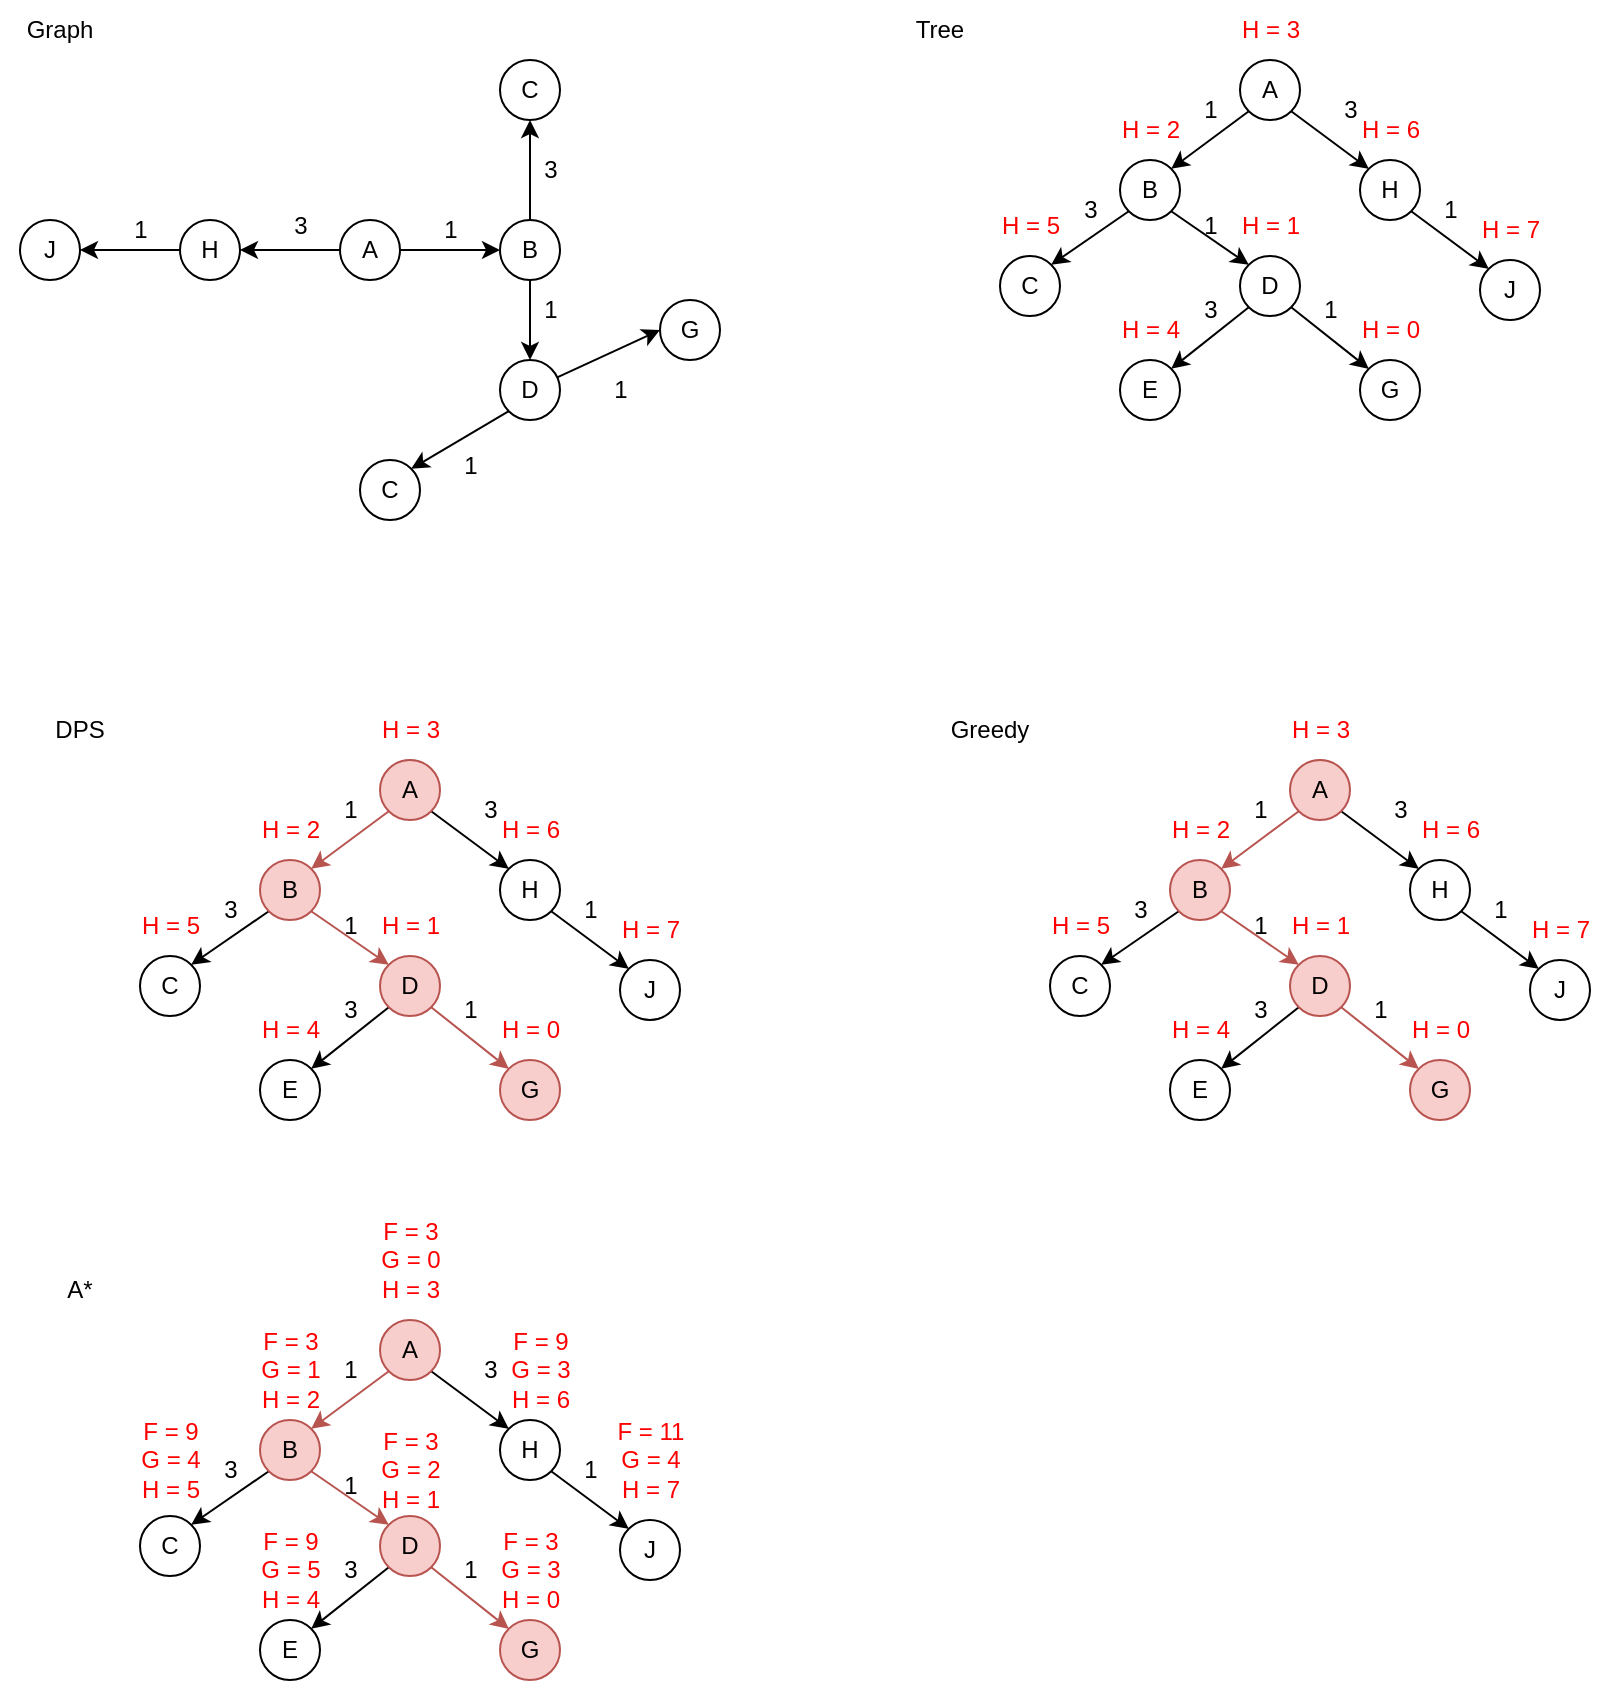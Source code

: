 <mxfile version="26.0.6">
  <diagram name="Page-1" id="KRbAP2723ucaYB7gKWgb">
    <mxGraphModel dx="1912" dy="1037" grid="1" gridSize="10" guides="1" tooltips="1" connect="1" arrows="1" fold="1" page="1" pageScale="1" pageWidth="850" pageHeight="1100" math="0" shadow="0">
      <root>
        <mxCell id="0" />
        <mxCell id="1" parent="0" />
        <mxCell id="vm8o_c6Ydsdm37d8BDoq-9" style="edgeStyle=orthogonalEdgeStyle;rounded=0;orthogonalLoop=1;jettySize=auto;html=1;entryX=0;entryY=0.5;entryDx=0;entryDy=0;" edge="1" parent="1" source="vm8o_c6Ydsdm37d8BDoq-2" target="vm8o_c6Ydsdm37d8BDoq-3">
          <mxGeometry relative="1" as="geometry" />
        </mxCell>
        <mxCell id="vm8o_c6Ydsdm37d8BDoq-16" style="edgeStyle=orthogonalEdgeStyle;rounded=0;orthogonalLoop=1;jettySize=auto;html=1;entryX=1;entryY=0.5;entryDx=0;entryDy=0;" edge="1" parent="1" source="vm8o_c6Ydsdm37d8BDoq-2" target="vm8o_c6Ydsdm37d8BDoq-7">
          <mxGeometry relative="1" as="geometry" />
        </mxCell>
        <mxCell id="vm8o_c6Ydsdm37d8BDoq-2" value="A" style="ellipse;whiteSpace=wrap;html=1;aspect=fixed;" vertex="1" parent="1">
          <mxGeometry x="170" y="160" width="30" height="30" as="geometry" />
        </mxCell>
        <mxCell id="vm8o_c6Ydsdm37d8BDoq-10" style="edgeStyle=orthogonalEdgeStyle;rounded=0;orthogonalLoop=1;jettySize=auto;html=1;entryX=0.5;entryY=1;entryDx=0;entryDy=0;" edge="1" parent="1" source="vm8o_c6Ydsdm37d8BDoq-3" target="vm8o_c6Ydsdm37d8BDoq-4">
          <mxGeometry relative="1" as="geometry" />
        </mxCell>
        <mxCell id="vm8o_c6Ydsdm37d8BDoq-11" style="edgeStyle=orthogonalEdgeStyle;rounded=0;orthogonalLoop=1;jettySize=auto;html=1;entryX=0.5;entryY=0;entryDx=0;entryDy=0;" edge="1" parent="1" source="vm8o_c6Ydsdm37d8BDoq-3" target="vm8o_c6Ydsdm37d8BDoq-5">
          <mxGeometry relative="1" as="geometry" />
        </mxCell>
        <mxCell id="vm8o_c6Ydsdm37d8BDoq-3" value="B" style="ellipse;whiteSpace=wrap;html=1;aspect=fixed;" vertex="1" parent="1">
          <mxGeometry x="250" y="160" width="30" height="30" as="geometry" />
        </mxCell>
        <mxCell id="vm8o_c6Ydsdm37d8BDoq-4" value="C" style="ellipse;whiteSpace=wrap;html=1;aspect=fixed;" vertex="1" parent="1">
          <mxGeometry x="250" y="80" width="30" height="30" as="geometry" />
        </mxCell>
        <mxCell id="vm8o_c6Ydsdm37d8BDoq-12" style="rounded=0;orthogonalLoop=1;jettySize=auto;html=1;entryX=0;entryY=0.5;entryDx=0;entryDy=0;" edge="1" parent="1" source="vm8o_c6Ydsdm37d8BDoq-5" target="vm8o_c6Ydsdm37d8BDoq-6">
          <mxGeometry relative="1" as="geometry" />
        </mxCell>
        <mxCell id="vm8o_c6Ydsdm37d8BDoq-14" style="rounded=0;orthogonalLoop=1;jettySize=auto;html=1;exitX=0;exitY=1;exitDx=0;exitDy=0;entryX=1;entryY=0;entryDx=0;entryDy=0;" edge="1" parent="1" source="vm8o_c6Ydsdm37d8BDoq-5" target="vm8o_c6Ydsdm37d8BDoq-13">
          <mxGeometry relative="1" as="geometry" />
        </mxCell>
        <mxCell id="vm8o_c6Ydsdm37d8BDoq-5" value="D" style="ellipse;whiteSpace=wrap;html=1;aspect=fixed;" vertex="1" parent="1">
          <mxGeometry x="250" y="230" width="30" height="30" as="geometry" />
        </mxCell>
        <mxCell id="vm8o_c6Ydsdm37d8BDoq-6" value="G" style="ellipse;whiteSpace=wrap;html=1;aspect=fixed;" vertex="1" parent="1">
          <mxGeometry x="330" y="200" width="30" height="30" as="geometry" />
        </mxCell>
        <mxCell id="vm8o_c6Ydsdm37d8BDoq-17" style="edgeStyle=orthogonalEdgeStyle;rounded=0;orthogonalLoop=1;jettySize=auto;html=1;entryX=1;entryY=0.5;entryDx=0;entryDy=0;" edge="1" parent="1" source="vm8o_c6Ydsdm37d8BDoq-7" target="vm8o_c6Ydsdm37d8BDoq-8">
          <mxGeometry relative="1" as="geometry" />
        </mxCell>
        <mxCell id="vm8o_c6Ydsdm37d8BDoq-7" value="H" style="ellipse;whiteSpace=wrap;html=1;aspect=fixed;" vertex="1" parent="1">
          <mxGeometry x="90" y="160" width="30" height="30" as="geometry" />
        </mxCell>
        <mxCell id="vm8o_c6Ydsdm37d8BDoq-8" value="J" style="ellipse;whiteSpace=wrap;html=1;aspect=fixed;" vertex="1" parent="1">
          <mxGeometry x="10" y="160" width="30" height="30" as="geometry" />
        </mxCell>
        <mxCell id="vm8o_c6Ydsdm37d8BDoq-13" value="C" style="ellipse;whiteSpace=wrap;html=1;aspect=fixed;" vertex="1" parent="1">
          <mxGeometry x="180" y="280" width="30" height="30" as="geometry" />
        </mxCell>
        <mxCell id="vm8o_c6Ydsdm37d8BDoq-18" value="1" style="text;html=1;align=center;verticalAlign=middle;resizable=0;points=[];autosize=1;strokeColor=none;fillColor=none;" vertex="1" parent="1">
          <mxGeometry x="295" y="230" width="30" height="30" as="geometry" />
        </mxCell>
        <mxCell id="vm8o_c6Ydsdm37d8BDoq-19" value="1" style="text;html=1;align=center;verticalAlign=middle;resizable=0;points=[];autosize=1;strokeColor=none;fillColor=none;" vertex="1" parent="1">
          <mxGeometry x="220" y="268" width="30" height="30" as="geometry" />
        </mxCell>
        <mxCell id="vm8o_c6Ydsdm37d8BDoq-20" value="1" style="text;html=1;align=center;verticalAlign=middle;resizable=0;points=[];autosize=1;strokeColor=none;fillColor=none;" vertex="1" parent="1">
          <mxGeometry x="260" y="190" width="30" height="30" as="geometry" />
        </mxCell>
        <mxCell id="vm8o_c6Ydsdm37d8BDoq-21" value="3" style="text;html=1;align=center;verticalAlign=middle;resizable=0;points=[];autosize=1;strokeColor=none;fillColor=none;" vertex="1" parent="1">
          <mxGeometry x="260" y="120" width="30" height="30" as="geometry" />
        </mxCell>
        <mxCell id="vm8o_c6Ydsdm37d8BDoq-22" value="1" style="text;html=1;align=center;verticalAlign=middle;resizable=0;points=[];autosize=1;strokeColor=none;fillColor=none;" vertex="1" parent="1">
          <mxGeometry x="210" y="150" width="30" height="30" as="geometry" />
        </mxCell>
        <mxCell id="vm8o_c6Ydsdm37d8BDoq-23" value="3" style="text;html=1;align=center;verticalAlign=middle;resizable=0;points=[];autosize=1;strokeColor=none;fillColor=none;" vertex="1" parent="1">
          <mxGeometry x="135" y="148" width="30" height="30" as="geometry" />
        </mxCell>
        <mxCell id="vm8o_c6Ydsdm37d8BDoq-24" value="1" style="text;html=1;align=center;verticalAlign=middle;resizable=0;points=[];autosize=1;strokeColor=none;fillColor=none;" vertex="1" parent="1">
          <mxGeometry x="55" y="150" width="30" height="30" as="geometry" />
        </mxCell>
        <mxCell id="vm8o_c6Ydsdm37d8BDoq-25" value="Graph" style="text;html=1;align=center;verticalAlign=middle;whiteSpace=wrap;rounded=0;" vertex="1" parent="1">
          <mxGeometry y="50" width="60" height="30" as="geometry" />
        </mxCell>
        <mxCell id="vm8o_c6Ydsdm37d8BDoq-26" value="Tree" style="text;html=1;align=center;verticalAlign=middle;whiteSpace=wrap;rounded=0;" vertex="1" parent="1">
          <mxGeometry x="440" y="50" width="60" height="30" as="geometry" />
        </mxCell>
        <mxCell id="vm8o_c6Ydsdm37d8BDoq-35" style="rounded=0;orthogonalLoop=1;jettySize=auto;html=1;exitX=0;exitY=1;exitDx=0;exitDy=0;entryX=1;entryY=0;entryDx=0;entryDy=0;" edge="1" parent="1" source="vm8o_c6Ydsdm37d8BDoq-27" target="vm8o_c6Ydsdm37d8BDoq-28">
          <mxGeometry relative="1" as="geometry" />
        </mxCell>
        <mxCell id="vm8o_c6Ydsdm37d8BDoq-40" style="rounded=0;orthogonalLoop=1;jettySize=auto;html=1;exitX=1;exitY=1;exitDx=0;exitDy=0;entryX=0;entryY=0;entryDx=0;entryDy=0;" edge="1" parent="1" source="vm8o_c6Ydsdm37d8BDoq-27" target="vm8o_c6Ydsdm37d8BDoq-33">
          <mxGeometry relative="1" as="geometry" />
        </mxCell>
        <mxCell id="vm8o_c6Ydsdm37d8BDoq-27" value="A" style="ellipse;whiteSpace=wrap;html=1;aspect=fixed;" vertex="1" parent="1">
          <mxGeometry x="620" y="80" width="30" height="30" as="geometry" />
        </mxCell>
        <mxCell id="vm8o_c6Ydsdm37d8BDoq-36" style="rounded=0;orthogonalLoop=1;jettySize=auto;html=1;exitX=0;exitY=1;exitDx=0;exitDy=0;entryX=1;entryY=0;entryDx=0;entryDy=0;" edge="1" parent="1" source="vm8o_c6Ydsdm37d8BDoq-28" target="vm8o_c6Ydsdm37d8BDoq-29">
          <mxGeometry relative="1" as="geometry" />
        </mxCell>
        <mxCell id="vm8o_c6Ydsdm37d8BDoq-37" style="rounded=0;orthogonalLoop=1;jettySize=auto;html=1;exitX=1;exitY=1;exitDx=0;exitDy=0;entryX=0;entryY=0;entryDx=0;entryDy=0;" edge="1" parent="1" source="vm8o_c6Ydsdm37d8BDoq-28" target="vm8o_c6Ydsdm37d8BDoq-30">
          <mxGeometry relative="1" as="geometry" />
        </mxCell>
        <mxCell id="vm8o_c6Ydsdm37d8BDoq-28" value="B" style="ellipse;whiteSpace=wrap;html=1;aspect=fixed;" vertex="1" parent="1">
          <mxGeometry x="560" y="130" width="30" height="30" as="geometry" />
        </mxCell>
        <mxCell id="vm8o_c6Ydsdm37d8BDoq-29" value="C" style="ellipse;whiteSpace=wrap;html=1;aspect=fixed;" vertex="1" parent="1">
          <mxGeometry x="500" y="178" width="30" height="30" as="geometry" />
        </mxCell>
        <mxCell id="vm8o_c6Ydsdm37d8BDoq-38" style="rounded=0;orthogonalLoop=1;jettySize=auto;html=1;exitX=0;exitY=1;exitDx=0;exitDy=0;entryX=1;entryY=0;entryDx=0;entryDy=0;" edge="1" parent="1" source="vm8o_c6Ydsdm37d8BDoq-30" target="vm8o_c6Ydsdm37d8BDoq-32">
          <mxGeometry relative="1" as="geometry" />
        </mxCell>
        <mxCell id="vm8o_c6Ydsdm37d8BDoq-39" style="rounded=0;orthogonalLoop=1;jettySize=auto;html=1;exitX=1;exitY=1;exitDx=0;exitDy=0;entryX=0;entryY=0;entryDx=0;entryDy=0;" edge="1" parent="1" source="vm8o_c6Ydsdm37d8BDoq-30" target="vm8o_c6Ydsdm37d8BDoq-31">
          <mxGeometry relative="1" as="geometry" />
        </mxCell>
        <mxCell id="vm8o_c6Ydsdm37d8BDoq-30" value="D" style="ellipse;whiteSpace=wrap;html=1;aspect=fixed;" vertex="1" parent="1">
          <mxGeometry x="620" y="178" width="30" height="30" as="geometry" />
        </mxCell>
        <mxCell id="vm8o_c6Ydsdm37d8BDoq-31" value="G" style="ellipse;whiteSpace=wrap;html=1;aspect=fixed;" vertex="1" parent="1">
          <mxGeometry x="680" y="230" width="30" height="30" as="geometry" />
        </mxCell>
        <mxCell id="vm8o_c6Ydsdm37d8BDoq-32" value="E" style="ellipse;whiteSpace=wrap;html=1;aspect=fixed;" vertex="1" parent="1">
          <mxGeometry x="560" y="230" width="30" height="30" as="geometry" />
        </mxCell>
        <mxCell id="vm8o_c6Ydsdm37d8BDoq-41" style="rounded=0;orthogonalLoop=1;jettySize=auto;html=1;exitX=1;exitY=1;exitDx=0;exitDy=0;entryX=0;entryY=0;entryDx=0;entryDy=0;" edge="1" parent="1" source="vm8o_c6Ydsdm37d8BDoq-33" target="vm8o_c6Ydsdm37d8BDoq-34">
          <mxGeometry relative="1" as="geometry" />
        </mxCell>
        <mxCell id="vm8o_c6Ydsdm37d8BDoq-33" value="H" style="ellipse;whiteSpace=wrap;html=1;aspect=fixed;" vertex="1" parent="1">
          <mxGeometry x="680" y="130" width="30" height="30" as="geometry" />
        </mxCell>
        <mxCell id="vm8o_c6Ydsdm37d8BDoq-34" value="J" style="ellipse;whiteSpace=wrap;html=1;aspect=fixed;" vertex="1" parent="1">
          <mxGeometry x="740" y="180" width="30" height="30" as="geometry" />
        </mxCell>
        <mxCell id="vm8o_c6Ydsdm37d8BDoq-43" value="H = 3" style="text;html=1;align=center;verticalAlign=middle;resizable=0;points=[];autosize=1;strokeColor=none;fillColor=none;labelBackgroundColor=none;fontColor=light-dark(#ff0000, #ededed);" vertex="1" parent="1">
          <mxGeometry x="610" y="50" width="50" height="30" as="geometry" />
        </mxCell>
        <mxCell id="vm8o_c6Ydsdm37d8BDoq-44" value="H = 2" style="text;html=1;align=center;verticalAlign=middle;resizable=0;points=[];autosize=1;strokeColor=none;fillColor=none;fontColor=light-dark(#ff0000, #ededed);" vertex="1" parent="1">
          <mxGeometry x="550" y="100" width="50" height="30" as="geometry" />
        </mxCell>
        <mxCell id="vm8o_c6Ydsdm37d8BDoq-45" value="H = 5" style="text;html=1;align=center;verticalAlign=middle;resizable=0;points=[];autosize=1;strokeColor=none;fillColor=none;fontColor=light-dark(#ff0000, #ededed);" vertex="1" parent="1">
          <mxGeometry x="490" y="148" width="50" height="30" as="geometry" />
        </mxCell>
        <mxCell id="vm8o_c6Ydsdm37d8BDoq-46" value="H = 4" style="text;html=1;align=center;verticalAlign=middle;resizable=0;points=[];autosize=1;strokeColor=none;fillColor=none;fontColor=light-dark(#ff0000, #ededed);" vertex="1" parent="1">
          <mxGeometry x="550" y="200" width="50" height="30" as="geometry" />
        </mxCell>
        <mxCell id="vm8o_c6Ydsdm37d8BDoq-48" value="H = 1" style="text;html=1;align=center;verticalAlign=middle;resizable=0;points=[];autosize=1;strokeColor=none;fillColor=none;fontColor=light-dark(#ff0000, #ededed);" vertex="1" parent="1">
          <mxGeometry x="610" y="148" width="50" height="30" as="geometry" />
        </mxCell>
        <mxCell id="vm8o_c6Ydsdm37d8BDoq-49" value="H = 0" style="text;html=1;align=center;verticalAlign=middle;resizable=0;points=[];autosize=1;strokeColor=none;fillColor=none;fontColor=light-dark(#ff0000, #ededed);" vertex="1" parent="1">
          <mxGeometry x="670" y="200" width="50" height="30" as="geometry" />
        </mxCell>
        <mxCell id="vm8o_c6Ydsdm37d8BDoq-50" value="H = 7" style="text;html=1;align=center;verticalAlign=middle;resizable=0;points=[];autosize=1;strokeColor=none;fillColor=none;fontColor=light-dark(#ff0000, #ededed);" vertex="1" parent="1">
          <mxGeometry x="730" y="150" width="50" height="30" as="geometry" />
        </mxCell>
        <mxCell id="vm8o_c6Ydsdm37d8BDoq-56" value="3" style="text;html=1;align=center;verticalAlign=middle;resizable=0;points=[];autosize=1;strokeColor=none;fillColor=none;" vertex="1" parent="1">
          <mxGeometry x="660" y="90" width="30" height="30" as="geometry" />
        </mxCell>
        <mxCell id="vm8o_c6Ydsdm37d8BDoq-57" value="1" style="text;html=1;align=center;verticalAlign=middle;resizable=0;points=[];autosize=1;strokeColor=none;fillColor=none;" vertex="1" parent="1">
          <mxGeometry x="710" y="140" width="30" height="30" as="geometry" />
        </mxCell>
        <mxCell id="vm8o_c6Ydsdm37d8BDoq-58" value="1" style="text;html=1;align=center;verticalAlign=middle;resizable=0;points=[];autosize=1;strokeColor=none;fillColor=none;" vertex="1" parent="1">
          <mxGeometry x="650" y="190" width="30" height="30" as="geometry" />
        </mxCell>
        <mxCell id="vm8o_c6Ydsdm37d8BDoq-59" value="3" style="text;html=1;align=center;verticalAlign=middle;resizable=0;points=[];autosize=1;strokeColor=none;fillColor=none;" vertex="1" parent="1">
          <mxGeometry x="590" y="190" width="30" height="30" as="geometry" />
        </mxCell>
        <mxCell id="vm8o_c6Ydsdm37d8BDoq-60" value="3" style="text;html=1;align=center;verticalAlign=middle;resizable=0;points=[];autosize=1;strokeColor=none;fillColor=none;" vertex="1" parent="1">
          <mxGeometry x="530" y="140" width="30" height="30" as="geometry" />
        </mxCell>
        <mxCell id="vm8o_c6Ydsdm37d8BDoq-61" value="1" style="text;html=1;align=center;verticalAlign=middle;resizable=0;points=[];autosize=1;strokeColor=none;fillColor=none;" vertex="1" parent="1">
          <mxGeometry x="590" y="90" width="30" height="30" as="geometry" />
        </mxCell>
        <mxCell id="vm8o_c6Ydsdm37d8BDoq-63" value="1" style="text;html=1;align=center;verticalAlign=middle;resizable=0;points=[];autosize=1;strokeColor=none;fillColor=none;" vertex="1" parent="1">
          <mxGeometry x="590" y="148" width="30" height="30" as="geometry" />
        </mxCell>
        <mxCell id="vm8o_c6Ydsdm37d8BDoq-64" value="DPS" style="text;html=1;align=center;verticalAlign=middle;whiteSpace=wrap;rounded=0;" vertex="1" parent="1">
          <mxGeometry x="10" y="400" width="60" height="30" as="geometry" />
        </mxCell>
        <mxCell id="vm8o_c6Ydsdm37d8BDoq-65" style="rounded=0;orthogonalLoop=1;jettySize=auto;html=1;exitX=0;exitY=1;exitDx=0;exitDy=0;entryX=1;entryY=0;entryDx=0;entryDy=0;fillColor=#f8cecc;strokeColor=#b85450;" edge="1" parent="1" source="vm8o_c6Ydsdm37d8BDoq-67" target="vm8o_c6Ydsdm37d8BDoq-70">
          <mxGeometry relative="1" as="geometry" />
        </mxCell>
        <mxCell id="vm8o_c6Ydsdm37d8BDoq-66" style="rounded=0;orthogonalLoop=1;jettySize=auto;html=1;exitX=1;exitY=1;exitDx=0;exitDy=0;entryX=0;entryY=0;entryDx=0;entryDy=0;" edge="1" parent="1" source="vm8o_c6Ydsdm37d8BDoq-67" target="vm8o_c6Ydsdm37d8BDoq-78">
          <mxGeometry relative="1" as="geometry" />
        </mxCell>
        <mxCell id="vm8o_c6Ydsdm37d8BDoq-67" value="A" style="ellipse;whiteSpace=wrap;html=1;aspect=fixed;fillColor=#f8cecc;strokeColor=#b85450;" vertex="1" parent="1">
          <mxGeometry x="190" y="430" width="30" height="30" as="geometry" />
        </mxCell>
        <mxCell id="vm8o_c6Ydsdm37d8BDoq-68" style="rounded=0;orthogonalLoop=1;jettySize=auto;html=1;exitX=0;exitY=1;exitDx=0;exitDy=0;entryX=1;entryY=0;entryDx=0;entryDy=0;" edge="1" parent="1" source="vm8o_c6Ydsdm37d8BDoq-70" target="vm8o_c6Ydsdm37d8BDoq-71">
          <mxGeometry relative="1" as="geometry" />
        </mxCell>
        <mxCell id="vm8o_c6Ydsdm37d8BDoq-69" style="rounded=0;orthogonalLoop=1;jettySize=auto;html=1;exitX=1;exitY=1;exitDx=0;exitDy=0;entryX=0;entryY=0;entryDx=0;entryDy=0;fillColor=#f8cecc;strokeColor=#b85450;" edge="1" parent="1" source="vm8o_c6Ydsdm37d8BDoq-70" target="vm8o_c6Ydsdm37d8BDoq-74">
          <mxGeometry relative="1" as="geometry" />
        </mxCell>
        <mxCell id="vm8o_c6Ydsdm37d8BDoq-70" value="B" style="ellipse;whiteSpace=wrap;html=1;aspect=fixed;fillColor=#f8cecc;strokeColor=#b85450;" vertex="1" parent="1">
          <mxGeometry x="130" y="480" width="30" height="30" as="geometry" />
        </mxCell>
        <mxCell id="vm8o_c6Ydsdm37d8BDoq-71" value="C" style="ellipse;whiteSpace=wrap;html=1;aspect=fixed;" vertex="1" parent="1">
          <mxGeometry x="70" y="528" width="30" height="30" as="geometry" />
        </mxCell>
        <mxCell id="vm8o_c6Ydsdm37d8BDoq-72" style="rounded=0;orthogonalLoop=1;jettySize=auto;html=1;exitX=0;exitY=1;exitDx=0;exitDy=0;entryX=1;entryY=0;entryDx=0;entryDy=0;" edge="1" parent="1" source="vm8o_c6Ydsdm37d8BDoq-74" target="vm8o_c6Ydsdm37d8BDoq-76">
          <mxGeometry relative="1" as="geometry" />
        </mxCell>
        <mxCell id="vm8o_c6Ydsdm37d8BDoq-73" style="rounded=0;orthogonalLoop=1;jettySize=auto;html=1;exitX=1;exitY=1;exitDx=0;exitDy=0;entryX=0;entryY=0;entryDx=0;entryDy=0;fillColor=#f8cecc;strokeColor=#b85450;" edge="1" parent="1" source="vm8o_c6Ydsdm37d8BDoq-74" target="vm8o_c6Ydsdm37d8BDoq-75">
          <mxGeometry relative="1" as="geometry" />
        </mxCell>
        <mxCell id="vm8o_c6Ydsdm37d8BDoq-74" value="D" style="ellipse;whiteSpace=wrap;html=1;aspect=fixed;fillColor=#f8cecc;strokeColor=#b85450;" vertex="1" parent="1">
          <mxGeometry x="190" y="528" width="30" height="30" as="geometry" />
        </mxCell>
        <mxCell id="vm8o_c6Ydsdm37d8BDoq-75" value="G" style="ellipse;whiteSpace=wrap;html=1;aspect=fixed;fillColor=#f8cecc;strokeColor=#b85450;" vertex="1" parent="1">
          <mxGeometry x="250" y="580" width="30" height="30" as="geometry" />
        </mxCell>
        <mxCell id="vm8o_c6Ydsdm37d8BDoq-76" value="E" style="ellipse;whiteSpace=wrap;html=1;aspect=fixed;" vertex="1" parent="1">
          <mxGeometry x="130" y="580" width="30" height="30" as="geometry" />
        </mxCell>
        <mxCell id="vm8o_c6Ydsdm37d8BDoq-77" style="rounded=0;orthogonalLoop=1;jettySize=auto;html=1;exitX=1;exitY=1;exitDx=0;exitDy=0;entryX=0;entryY=0;entryDx=0;entryDy=0;" edge="1" parent="1" source="vm8o_c6Ydsdm37d8BDoq-78" target="vm8o_c6Ydsdm37d8BDoq-79">
          <mxGeometry relative="1" as="geometry" />
        </mxCell>
        <mxCell id="vm8o_c6Ydsdm37d8BDoq-78" value="H" style="ellipse;whiteSpace=wrap;html=1;aspect=fixed;" vertex="1" parent="1">
          <mxGeometry x="250" y="480" width="30" height="30" as="geometry" />
        </mxCell>
        <mxCell id="vm8o_c6Ydsdm37d8BDoq-79" value="J" style="ellipse;whiteSpace=wrap;html=1;aspect=fixed;" vertex="1" parent="1">
          <mxGeometry x="310" y="530" width="30" height="30" as="geometry" />
        </mxCell>
        <mxCell id="vm8o_c6Ydsdm37d8BDoq-80" value="H = 3" style="text;html=1;align=center;verticalAlign=middle;resizable=0;points=[];autosize=1;strokeColor=none;fillColor=none;labelBackgroundColor=none;fontColor=light-dark(#ff0000, #ededed);" vertex="1" parent="1">
          <mxGeometry x="180" y="400" width="50" height="30" as="geometry" />
        </mxCell>
        <mxCell id="vm8o_c6Ydsdm37d8BDoq-81" value="H = 2" style="text;html=1;align=center;verticalAlign=middle;resizable=0;points=[];autosize=1;strokeColor=none;fillColor=none;fontColor=light-dark(#ff0000, #ededed);" vertex="1" parent="1">
          <mxGeometry x="120" y="450" width="50" height="30" as="geometry" />
        </mxCell>
        <mxCell id="vm8o_c6Ydsdm37d8BDoq-82" value="H = 5" style="text;html=1;align=center;verticalAlign=middle;resizable=0;points=[];autosize=1;strokeColor=none;fillColor=none;fontColor=light-dark(#ff0000, #ededed);" vertex="1" parent="1">
          <mxGeometry x="60" y="498" width="50" height="30" as="geometry" />
        </mxCell>
        <mxCell id="vm8o_c6Ydsdm37d8BDoq-83" value="H = 4" style="text;html=1;align=center;verticalAlign=middle;resizable=0;points=[];autosize=1;strokeColor=none;fillColor=none;fontColor=light-dark(#ff0000, #ededed);" vertex="1" parent="1">
          <mxGeometry x="120" y="550" width="50" height="30" as="geometry" />
        </mxCell>
        <mxCell id="vm8o_c6Ydsdm37d8BDoq-84" value="H = 1" style="text;html=1;align=center;verticalAlign=middle;resizable=0;points=[];autosize=1;strokeColor=none;fillColor=none;fontColor=light-dark(#ff0000, #ededed);" vertex="1" parent="1">
          <mxGeometry x="180" y="498" width="50" height="30" as="geometry" />
        </mxCell>
        <mxCell id="vm8o_c6Ydsdm37d8BDoq-85" value="H = 0" style="text;html=1;align=center;verticalAlign=middle;resizable=0;points=[];autosize=1;strokeColor=none;fillColor=none;fontColor=light-dark(#ff0000, #ededed);" vertex="1" parent="1">
          <mxGeometry x="240" y="550" width="50" height="30" as="geometry" />
        </mxCell>
        <mxCell id="vm8o_c6Ydsdm37d8BDoq-86" value="H = 7" style="text;html=1;align=center;verticalAlign=middle;resizable=0;points=[];autosize=1;strokeColor=none;fillColor=none;fontColor=light-dark(#ff0000, #ededed);" vertex="1" parent="1">
          <mxGeometry x="300" y="500" width="50" height="30" as="geometry" />
        </mxCell>
        <mxCell id="vm8o_c6Ydsdm37d8BDoq-87" value="3" style="text;html=1;align=center;verticalAlign=middle;resizable=0;points=[];autosize=1;strokeColor=none;fillColor=none;" vertex="1" parent="1">
          <mxGeometry x="230" y="440" width="30" height="30" as="geometry" />
        </mxCell>
        <mxCell id="vm8o_c6Ydsdm37d8BDoq-88" value="1" style="text;html=1;align=center;verticalAlign=middle;resizable=0;points=[];autosize=1;strokeColor=none;fillColor=none;" vertex="1" parent="1">
          <mxGeometry x="280" y="490" width="30" height="30" as="geometry" />
        </mxCell>
        <mxCell id="vm8o_c6Ydsdm37d8BDoq-89" value="1" style="text;html=1;align=center;verticalAlign=middle;resizable=0;points=[];autosize=1;strokeColor=none;fillColor=none;" vertex="1" parent="1">
          <mxGeometry x="220" y="540" width="30" height="30" as="geometry" />
        </mxCell>
        <mxCell id="vm8o_c6Ydsdm37d8BDoq-90" value="3" style="text;html=1;align=center;verticalAlign=middle;resizable=0;points=[];autosize=1;strokeColor=none;fillColor=none;" vertex="1" parent="1">
          <mxGeometry x="160" y="540" width="30" height="30" as="geometry" />
        </mxCell>
        <mxCell id="vm8o_c6Ydsdm37d8BDoq-91" value="3" style="text;html=1;align=center;verticalAlign=middle;resizable=0;points=[];autosize=1;strokeColor=none;fillColor=none;" vertex="1" parent="1">
          <mxGeometry x="100" y="490" width="30" height="30" as="geometry" />
        </mxCell>
        <mxCell id="vm8o_c6Ydsdm37d8BDoq-92" value="1" style="text;html=1;align=center;verticalAlign=middle;resizable=0;points=[];autosize=1;strokeColor=none;fillColor=none;" vertex="1" parent="1">
          <mxGeometry x="160" y="440" width="30" height="30" as="geometry" />
        </mxCell>
        <mxCell id="vm8o_c6Ydsdm37d8BDoq-93" value="1" style="text;html=1;align=center;verticalAlign=middle;resizable=0;points=[];autosize=1;strokeColor=none;fillColor=none;" vertex="1" parent="1">
          <mxGeometry x="160" y="498" width="30" height="30" as="geometry" />
        </mxCell>
        <mxCell id="vm8o_c6Ydsdm37d8BDoq-124" value="Greedy" style="text;html=1;align=center;verticalAlign=middle;whiteSpace=wrap;rounded=0;" vertex="1" parent="1">
          <mxGeometry x="465" y="400" width="60" height="30" as="geometry" />
        </mxCell>
        <mxCell id="vm8o_c6Ydsdm37d8BDoq-125" style="rounded=0;orthogonalLoop=1;jettySize=auto;html=1;exitX=0;exitY=1;exitDx=0;exitDy=0;entryX=1;entryY=0;entryDx=0;entryDy=0;fillColor=#f8cecc;strokeColor=#b85450;" edge="1" parent="1" source="vm8o_c6Ydsdm37d8BDoq-127" target="vm8o_c6Ydsdm37d8BDoq-130">
          <mxGeometry relative="1" as="geometry" />
        </mxCell>
        <mxCell id="vm8o_c6Ydsdm37d8BDoq-126" style="rounded=0;orthogonalLoop=1;jettySize=auto;html=1;exitX=1;exitY=1;exitDx=0;exitDy=0;entryX=0;entryY=0;entryDx=0;entryDy=0;" edge="1" parent="1" source="vm8o_c6Ydsdm37d8BDoq-127" target="vm8o_c6Ydsdm37d8BDoq-138">
          <mxGeometry relative="1" as="geometry" />
        </mxCell>
        <mxCell id="vm8o_c6Ydsdm37d8BDoq-127" value="A" style="ellipse;whiteSpace=wrap;html=1;aspect=fixed;fillColor=#f8cecc;strokeColor=#b85450;" vertex="1" parent="1">
          <mxGeometry x="645" y="430" width="30" height="30" as="geometry" />
        </mxCell>
        <mxCell id="vm8o_c6Ydsdm37d8BDoq-128" style="rounded=0;orthogonalLoop=1;jettySize=auto;html=1;exitX=0;exitY=1;exitDx=0;exitDy=0;entryX=1;entryY=0;entryDx=0;entryDy=0;" edge="1" parent="1" source="vm8o_c6Ydsdm37d8BDoq-130" target="vm8o_c6Ydsdm37d8BDoq-131">
          <mxGeometry relative="1" as="geometry" />
        </mxCell>
        <mxCell id="vm8o_c6Ydsdm37d8BDoq-129" style="rounded=0;orthogonalLoop=1;jettySize=auto;html=1;exitX=1;exitY=1;exitDx=0;exitDy=0;entryX=0;entryY=0;entryDx=0;entryDy=0;fillColor=#f8cecc;strokeColor=#b85450;" edge="1" parent="1" source="vm8o_c6Ydsdm37d8BDoq-130" target="vm8o_c6Ydsdm37d8BDoq-134">
          <mxGeometry relative="1" as="geometry" />
        </mxCell>
        <mxCell id="vm8o_c6Ydsdm37d8BDoq-130" value="B" style="ellipse;whiteSpace=wrap;html=1;aspect=fixed;fillColor=#f8cecc;strokeColor=#b85450;" vertex="1" parent="1">
          <mxGeometry x="585" y="480" width="30" height="30" as="geometry" />
        </mxCell>
        <mxCell id="vm8o_c6Ydsdm37d8BDoq-131" value="C" style="ellipse;whiteSpace=wrap;html=1;aspect=fixed;" vertex="1" parent="1">
          <mxGeometry x="525" y="528" width="30" height="30" as="geometry" />
        </mxCell>
        <mxCell id="vm8o_c6Ydsdm37d8BDoq-132" style="rounded=0;orthogonalLoop=1;jettySize=auto;html=1;exitX=0;exitY=1;exitDx=0;exitDy=0;entryX=1;entryY=0;entryDx=0;entryDy=0;" edge="1" parent="1" source="vm8o_c6Ydsdm37d8BDoq-134" target="vm8o_c6Ydsdm37d8BDoq-136">
          <mxGeometry relative="1" as="geometry" />
        </mxCell>
        <mxCell id="vm8o_c6Ydsdm37d8BDoq-133" style="rounded=0;orthogonalLoop=1;jettySize=auto;html=1;exitX=1;exitY=1;exitDx=0;exitDy=0;entryX=0;entryY=0;entryDx=0;entryDy=0;fillColor=#f8cecc;strokeColor=#b85450;" edge="1" parent="1" source="vm8o_c6Ydsdm37d8BDoq-134" target="vm8o_c6Ydsdm37d8BDoq-135">
          <mxGeometry relative="1" as="geometry" />
        </mxCell>
        <mxCell id="vm8o_c6Ydsdm37d8BDoq-134" value="D" style="ellipse;whiteSpace=wrap;html=1;aspect=fixed;fillColor=#f8cecc;strokeColor=#b85450;" vertex="1" parent="1">
          <mxGeometry x="645" y="528" width="30" height="30" as="geometry" />
        </mxCell>
        <mxCell id="vm8o_c6Ydsdm37d8BDoq-135" value="G" style="ellipse;whiteSpace=wrap;html=1;aspect=fixed;fillColor=#f8cecc;strokeColor=#b85450;" vertex="1" parent="1">
          <mxGeometry x="705" y="580" width="30" height="30" as="geometry" />
        </mxCell>
        <mxCell id="vm8o_c6Ydsdm37d8BDoq-136" value="E" style="ellipse;whiteSpace=wrap;html=1;aspect=fixed;" vertex="1" parent="1">
          <mxGeometry x="585" y="580" width="30" height="30" as="geometry" />
        </mxCell>
        <mxCell id="vm8o_c6Ydsdm37d8BDoq-137" style="rounded=0;orthogonalLoop=1;jettySize=auto;html=1;exitX=1;exitY=1;exitDx=0;exitDy=0;entryX=0;entryY=0;entryDx=0;entryDy=0;" edge="1" parent="1" source="vm8o_c6Ydsdm37d8BDoq-138" target="vm8o_c6Ydsdm37d8BDoq-139">
          <mxGeometry relative="1" as="geometry" />
        </mxCell>
        <mxCell id="vm8o_c6Ydsdm37d8BDoq-138" value="H" style="ellipse;whiteSpace=wrap;html=1;aspect=fixed;" vertex="1" parent="1">
          <mxGeometry x="705" y="480" width="30" height="30" as="geometry" />
        </mxCell>
        <mxCell id="vm8o_c6Ydsdm37d8BDoq-139" value="J" style="ellipse;whiteSpace=wrap;html=1;aspect=fixed;" vertex="1" parent="1">
          <mxGeometry x="765" y="530" width="30" height="30" as="geometry" />
        </mxCell>
        <mxCell id="vm8o_c6Ydsdm37d8BDoq-140" value="H = 3" style="text;html=1;align=center;verticalAlign=middle;resizable=0;points=[];autosize=1;strokeColor=none;fillColor=none;labelBackgroundColor=none;fontColor=light-dark(#ff0000, #ededed);" vertex="1" parent="1">
          <mxGeometry x="635" y="400" width="50" height="30" as="geometry" />
        </mxCell>
        <mxCell id="vm8o_c6Ydsdm37d8BDoq-141" value="H = 2" style="text;html=1;align=center;verticalAlign=middle;resizable=0;points=[];autosize=1;strokeColor=none;fillColor=none;fontColor=light-dark(#ff0000, #ededed);" vertex="1" parent="1">
          <mxGeometry x="575" y="450" width="50" height="30" as="geometry" />
        </mxCell>
        <mxCell id="vm8o_c6Ydsdm37d8BDoq-142" value="H = 5" style="text;html=1;align=center;verticalAlign=middle;resizable=0;points=[];autosize=1;strokeColor=none;fillColor=none;fontColor=light-dark(#ff0000, #ededed);" vertex="1" parent="1">
          <mxGeometry x="515" y="498" width="50" height="30" as="geometry" />
        </mxCell>
        <mxCell id="vm8o_c6Ydsdm37d8BDoq-143" value="H = 4" style="text;html=1;align=center;verticalAlign=middle;resizable=0;points=[];autosize=1;strokeColor=none;fillColor=none;fontColor=light-dark(#ff0000, #ededed);" vertex="1" parent="1">
          <mxGeometry x="575" y="550" width="50" height="30" as="geometry" />
        </mxCell>
        <mxCell id="vm8o_c6Ydsdm37d8BDoq-144" value="H = 1" style="text;html=1;align=center;verticalAlign=middle;resizable=0;points=[];autosize=1;strokeColor=none;fillColor=none;fontColor=light-dark(#ff0000, #ededed);" vertex="1" parent="1">
          <mxGeometry x="635" y="498" width="50" height="30" as="geometry" />
        </mxCell>
        <mxCell id="vm8o_c6Ydsdm37d8BDoq-145" value="H = 0" style="text;html=1;align=center;verticalAlign=middle;resizable=0;points=[];autosize=1;strokeColor=none;fillColor=none;fontColor=light-dark(#ff0000, #ededed);" vertex="1" parent="1">
          <mxGeometry x="695" y="550" width="50" height="30" as="geometry" />
        </mxCell>
        <mxCell id="vm8o_c6Ydsdm37d8BDoq-146" value="H = 7" style="text;html=1;align=center;verticalAlign=middle;resizable=0;points=[];autosize=1;strokeColor=none;fillColor=none;fontColor=light-dark(#ff0000, #ededed);" vertex="1" parent="1">
          <mxGeometry x="755" y="500" width="50" height="30" as="geometry" />
        </mxCell>
        <mxCell id="vm8o_c6Ydsdm37d8BDoq-147" value="3" style="text;html=1;align=center;verticalAlign=middle;resizable=0;points=[];autosize=1;strokeColor=none;fillColor=none;" vertex="1" parent="1">
          <mxGeometry x="685" y="440" width="30" height="30" as="geometry" />
        </mxCell>
        <mxCell id="vm8o_c6Ydsdm37d8BDoq-148" value="1" style="text;html=1;align=center;verticalAlign=middle;resizable=0;points=[];autosize=1;strokeColor=none;fillColor=none;" vertex="1" parent="1">
          <mxGeometry x="735" y="490" width="30" height="30" as="geometry" />
        </mxCell>
        <mxCell id="vm8o_c6Ydsdm37d8BDoq-149" value="1" style="text;html=1;align=center;verticalAlign=middle;resizable=0;points=[];autosize=1;strokeColor=none;fillColor=none;" vertex="1" parent="1">
          <mxGeometry x="675" y="540" width="30" height="30" as="geometry" />
        </mxCell>
        <mxCell id="vm8o_c6Ydsdm37d8BDoq-150" value="3" style="text;html=1;align=center;verticalAlign=middle;resizable=0;points=[];autosize=1;strokeColor=none;fillColor=none;" vertex="1" parent="1">
          <mxGeometry x="615" y="540" width="30" height="30" as="geometry" />
        </mxCell>
        <mxCell id="vm8o_c6Ydsdm37d8BDoq-151" value="3" style="text;html=1;align=center;verticalAlign=middle;resizable=0;points=[];autosize=1;strokeColor=none;fillColor=none;" vertex="1" parent="1">
          <mxGeometry x="555" y="490" width="30" height="30" as="geometry" />
        </mxCell>
        <mxCell id="vm8o_c6Ydsdm37d8BDoq-152" value="1" style="text;html=1;align=center;verticalAlign=middle;resizable=0;points=[];autosize=1;strokeColor=none;fillColor=none;" vertex="1" parent="1">
          <mxGeometry x="615" y="440" width="30" height="30" as="geometry" />
        </mxCell>
        <mxCell id="vm8o_c6Ydsdm37d8BDoq-153" value="1" style="text;html=1;align=center;verticalAlign=middle;resizable=0;points=[];autosize=1;strokeColor=none;fillColor=none;" vertex="1" parent="1">
          <mxGeometry x="615" y="498" width="30" height="30" as="geometry" />
        </mxCell>
        <mxCell id="vm8o_c6Ydsdm37d8BDoq-154" value="A*" style="text;html=1;align=center;verticalAlign=middle;whiteSpace=wrap;rounded=0;" vertex="1" parent="1">
          <mxGeometry x="10" y="680" width="60" height="30" as="geometry" />
        </mxCell>
        <mxCell id="vm8o_c6Ydsdm37d8BDoq-155" style="rounded=0;orthogonalLoop=1;jettySize=auto;html=1;exitX=0;exitY=1;exitDx=0;exitDy=0;entryX=1;entryY=0;entryDx=0;entryDy=0;fillColor=#f8cecc;strokeColor=#b85450;" edge="1" parent="1" source="vm8o_c6Ydsdm37d8BDoq-157" target="vm8o_c6Ydsdm37d8BDoq-160">
          <mxGeometry relative="1" as="geometry" />
        </mxCell>
        <mxCell id="vm8o_c6Ydsdm37d8BDoq-156" style="rounded=0;orthogonalLoop=1;jettySize=auto;html=1;exitX=1;exitY=1;exitDx=0;exitDy=0;entryX=0;entryY=0;entryDx=0;entryDy=0;" edge="1" parent="1" source="vm8o_c6Ydsdm37d8BDoq-157" target="vm8o_c6Ydsdm37d8BDoq-168">
          <mxGeometry relative="1" as="geometry" />
        </mxCell>
        <mxCell id="vm8o_c6Ydsdm37d8BDoq-157" value="A" style="ellipse;whiteSpace=wrap;html=1;aspect=fixed;fillColor=#f8cecc;strokeColor=#b85450;" vertex="1" parent="1">
          <mxGeometry x="190" y="710" width="30" height="30" as="geometry" />
        </mxCell>
        <mxCell id="vm8o_c6Ydsdm37d8BDoq-158" style="rounded=0;orthogonalLoop=1;jettySize=auto;html=1;exitX=0;exitY=1;exitDx=0;exitDy=0;entryX=1;entryY=0;entryDx=0;entryDy=0;" edge="1" parent="1" source="vm8o_c6Ydsdm37d8BDoq-160" target="vm8o_c6Ydsdm37d8BDoq-161">
          <mxGeometry relative="1" as="geometry" />
        </mxCell>
        <mxCell id="vm8o_c6Ydsdm37d8BDoq-159" style="rounded=0;orthogonalLoop=1;jettySize=auto;html=1;exitX=1;exitY=1;exitDx=0;exitDy=0;entryX=0;entryY=0;entryDx=0;entryDy=0;fillColor=#f8cecc;strokeColor=#b85450;" edge="1" parent="1" source="vm8o_c6Ydsdm37d8BDoq-160" target="vm8o_c6Ydsdm37d8BDoq-164">
          <mxGeometry relative="1" as="geometry" />
        </mxCell>
        <mxCell id="vm8o_c6Ydsdm37d8BDoq-160" value="B" style="ellipse;whiteSpace=wrap;html=1;aspect=fixed;fillColor=#f8cecc;strokeColor=#b85450;" vertex="1" parent="1">
          <mxGeometry x="130" y="760" width="30" height="30" as="geometry" />
        </mxCell>
        <mxCell id="vm8o_c6Ydsdm37d8BDoq-161" value="C" style="ellipse;whiteSpace=wrap;html=1;aspect=fixed;" vertex="1" parent="1">
          <mxGeometry x="70" y="808" width="30" height="30" as="geometry" />
        </mxCell>
        <mxCell id="vm8o_c6Ydsdm37d8BDoq-162" style="rounded=0;orthogonalLoop=1;jettySize=auto;html=1;exitX=0;exitY=1;exitDx=0;exitDy=0;entryX=1;entryY=0;entryDx=0;entryDy=0;" edge="1" parent="1" source="vm8o_c6Ydsdm37d8BDoq-164" target="vm8o_c6Ydsdm37d8BDoq-166">
          <mxGeometry relative="1" as="geometry" />
        </mxCell>
        <mxCell id="vm8o_c6Ydsdm37d8BDoq-163" style="rounded=0;orthogonalLoop=1;jettySize=auto;html=1;exitX=1;exitY=1;exitDx=0;exitDy=0;entryX=0;entryY=0;entryDx=0;entryDy=0;fillColor=#f8cecc;strokeColor=#b85450;" edge="1" parent="1" source="vm8o_c6Ydsdm37d8BDoq-164" target="vm8o_c6Ydsdm37d8BDoq-165">
          <mxGeometry relative="1" as="geometry" />
        </mxCell>
        <mxCell id="vm8o_c6Ydsdm37d8BDoq-164" value="D" style="ellipse;whiteSpace=wrap;html=1;aspect=fixed;fillColor=#f8cecc;strokeColor=#b85450;" vertex="1" parent="1">
          <mxGeometry x="190" y="808" width="30" height="30" as="geometry" />
        </mxCell>
        <mxCell id="vm8o_c6Ydsdm37d8BDoq-165" value="G" style="ellipse;whiteSpace=wrap;html=1;aspect=fixed;fillColor=#f8cecc;strokeColor=#b85450;" vertex="1" parent="1">
          <mxGeometry x="250" y="860" width="30" height="30" as="geometry" />
        </mxCell>
        <mxCell id="vm8o_c6Ydsdm37d8BDoq-166" value="E" style="ellipse;whiteSpace=wrap;html=1;aspect=fixed;" vertex="1" parent="1">
          <mxGeometry x="130" y="860" width="30" height="30" as="geometry" />
        </mxCell>
        <mxCell id="vm8o_c6Ydsdm37d8BDoq-167" style="rounded=0;orthogonalLoop=1;jettySize=auto;html=1;exitX=1;exitY=1;exitDx=0;exitDy=0;entryX=0;entryY=0;entryDx=0;entryDy=0;" edge="1" parent="1" source="vm8o_c6Ydsdm37d8BDoq-168" target="vm8o_c6Ydsdm37d8BDoq-169">
          <mxGeometry relative="1" as="geometry" />
        </mxCell>
        <mxCell id="vm8o_c6Ydsdm37d8BDoq-168" value="H" style="ellipse;whiteSpace=wrap;html=1;aspect=fixed;" vertex="1" parent="1">
          <mxGeometry x="250" y="760" width="30" height="30" as="geometry" />
        </mxCell>
        <mxCell id="vm8o_c6Ydsdm37d8BDoq-169" value="J" style="ellipse;whiteSpace=wrap;html=1;aspect=fixed;" vertex="1" parent="1">
          <mxGeometry x="310" y="810" width="30" height="30" as="geometry" />
        </mxCell>
        <mxCell id="vm8o_c6Ydsdm37d8BDoq-170" value="&lt;div&gt;F = 3&lt;/div&gt;&lt;div&gt;G = 0&lt;/div&gt;H = 3" style="text;html=1;align=center;verticalAlign=middle;resizable=0;points=[];autosize=1;strokeColor=none;fillColor=none;labelBackgroundColor=none;fontColor=light-dark(#ff0000, #ededed);" vertex="1" parent="1">
          <mxGeometry x="180" y="650" width="50" height="60" as="geometry" />
        </mxCell>
        <mxCell id="vm8o_c6Ydsdm37d8BDoq-171" value="&lt;div&gt;F = 3&lt;/div&gt;&lt;div&gt;G = 1&lt;/div&gt;H = 2" style="text;html=1;align=center;verticalAlign=middle;resizable=0;points=[];autosize=1;strokeColor=none;fillColor=none;fontColor=light-dark(#ff0000, #ededed);" vertex="1" parent="1">
          <mxGeometry x="120" y="705" width="50" height="60" as="geometry" />
        </mxCell>
        <mxCell id="vm8o_c6Ydsdm37d8BDoq-172" value="&lt;div&gt;&lt;span style=&quot;background-color: transparent; color: light-dark(rgb(255, 0, 0), rgb(237, 237, 237));&quot;&gt;F = 9&lt;/span&gt;&lt;/div&gt;&lt;span style=&quot;background-color: transparent; color: light-dark(rgb(255, 0, 0), rgb(237, 237, 237));&quot;&gt;&lt;div&gt;&lt;span style=&quot;background-color: transparent; color: light-dark(rgb(255, 0, 0), rgb(237, 237, 237));&quot;&gt;G = 4&lt;/span&gt;&lt;/div&gt;H = 5&lt;/span&gt;" style="text;html=1;align=center;verticalAlign=middle;resizable=0;points=[];autosize=1;strokeColor=none;fillColor=none;fontColor=light-dark(#ff0000, #ededed);" vertex="1" parent="1">
          <mxGeometry x="60" y="750" width="50" height="60" as="geometry" />
        </mxCell>
        <mxCell id="vm8o_c6Ydsdm37d8BDoq-173" value="&lt;div&gt;F = 9&lt;/div&gt;&lt;div&gt;G = 5&lt;/div&gt;H = 4" style="text;html=1;align=center;verticalAlign=middle;resizable=0;points=[];autosize=1;strokeColor=none;fillColor=none;fontColor=light-dark(#ff0000, #ededed);" vertex="1" parent="1">
          <mxGeometry x="120" y="805" width="50" height="60" as="geometry" />
        </mxCell>
        <mxCell id="vm8o_c6Ydsdm37d8BDoq-174" value="&lt;div&gt;F = 3&lt;/div&gt;&lt;div&gt;G = 2&lt;/div&gt;H = 1" style="text;html=1;align=center;verticalAlign=middle;resizable=0;points=[];autosize=1;strokeColor=none;fillColor=none;fontColor=light-dark(#ff0000, #ededed);" vertex="1" parent="1">
          <mxGeometry x="180" y="755" width="50" height="60" as="geometry" />
        </mxCell>
        <mxCell id="vm8o_c6Ydsdm37d8BDoq-175" value="&lt;div&gt;F = 3&lt;/div&gt;&lt;div&gt;G = 3&lt;/div&gt;H = 0" style="text;html=1;align=center;verticalAlign=middle;resizable=0;points=[];autosize=1;strokeColor=none;fillColor=none;fontColor=light-dark(#ff0000, #ededed);" vertex="1" parent="1">
          <mxGeometry x="240" y="805" width="50" height="60" as="geometry" />
        </mxCell>
        <mxCell id="vm8o_c6Ydsdm37d8BDoq-176" value="&lt;div&gt;F = 11&lt;/div&gt;&lt;div&gt;G = 4&lt;/div&gt;H = 7" style="text;html=1;align=center;verticalAlign=middle;resizable=0;points=[];autosize=1;strokeColor=none;fillColor=none;fontColor=light-dark(#ff0000, #ededed);" vertex="1" parent="1">
          <mxGeometry x="295" y="750" width="60" height="60" as="geometry" />
        </mxCell>
        <mxCell id="vm8o_c6Ydsdm37d8BDoq-177" value="3" style="text;html=1;align=center;verticalAlign=middle;resizable=0;points=[];autosize=1;strokeColor=none;fillColor=none;" vertex="1" parent="1">
          <mxGeometry x="230" y="720" width="30" height="30" as="geometry" />
        </mxCell>
        <mxCell id="vm8o_c6Ydsdm37d8BDoq-178" value="1" style="text;html=1;align=center;verticalAlign=middle;resizable=0;points=[];autosize=1;strokeColor=none;fillColor=none;" vertex="1" parent="1">
          <mxGeometry x="280" y="770" width="30" height="30" as="geometry" />
        </mxCell>
        <mxCell id="vm8o_c6Ydsdm37d8BDoq-179" value="1" style="text;html=1;align=center;verticalAlign=middle;resizable=0;points=[];autosize=1;strokeColor=none;fillColor=none;" vertex="1" parent="1">
          <mxGeometry x="220" y="820" width="30" height="30" as="geometry" />
        </mxCell>
        <mxCell id="vm8o_c6Ydsdm37d8BDoq-180" value="3" style="text;html=1;align=center;verticalAlign=middle;resizable=0;points=[];autosize=1;strokeColor=none;fillColor=none;" vertex="1" parent="1">
          <mxGeometry x="160" y="820" width="30" height="30" as="geometry" />
        </mxCell>
        <mxCell id="vm8o_c6Ydsdm37d8BDoq-181" value="3" style="text;html=1;align=center;verticalAlign=middle;resizable=0;points=[];autosize=1;strokeColor=none;fillColor=none;" vertex="1" parent="1">
          <mxGeometry x="100" y="770" width="30" height="30" as="geometry" />
        </mxCell>
        <mxCell id="vm8o_c6Ydsdm37d8BDoq-182" value="1" style="text;html=1;align=center;verticalAlign=middle;resizable=0;points=[];autosize=1;strokeColor=none;fillColor=none;" vertex="1" parent="1">
          <mxGeometry x="160" y="720" width="30" height="30" as="geometry" />
        </mxCell>
        <mxCell id="vm8o_c6Ydsdm37d8BDoq-183" value="1" style="text;html=1;align=center;verticalAlign=middle;resizable=0;points=[];autosize=1;strokeColor=none;fillColor=none;" vertex="1" parent="1">
          <mxGeometry x="160" y="778" width="30" height="30" as="geometry" />
        </mxCell>
        <mxCell id="vm8o_c6Ydsdm37d8BDoq-184" value="&lt;div&gt;F = 9&lt;/div&gt;&lt;div&gt;G = 3&lt;/div&gt;H = 6" style="text;html=1;align=center;verticalAlign=middle;resizable=0;points=[];autosize=1;strokeColor=none;fillColor=none;labelBackgroundColor=none;fontColor=light-dark(#ff0000, #ededed);" vertex="1" parent="1">
          <mxGeometry x="245" y="705" width="50" height="60" as="geometry" />
        </mxCell>
        <mxCell id="vm8o_c6Ydsdm37d8BDoq-185" value="H = 6" style="text;html=1;align=center;verticalAlign=middle;resizable=0;points=[];autosize=1;strokeColor=none;fillColor=none;fontColor=light-dark(#ff0000, #ededed);" vertex="1" parent="1">
          <mxGeometry x="700" y="450" width="50" height="30" as="geometry" />
        </mxCell>
        <mxCell id="vm8o_c6Ydsdm37d8BDoq-186" value="H = 6" style="text;html=1;align=center;verticalAlign=middle;resizable=0;points=[];autosize=1;strokeColor=none;fillColor=none;fontColor=light-dark(#ff0000, #ededed);" vertex="1" parent="1">
          <mxGeometry x="670" y="100" width="50" height="30" as="geometry" />
        </mxCell>
        <mxCell id="vm8o_c6Ydsdm37d8BDoq-187" value="H = 6" style="text;html=1;align=center;verticalAlign=middle;resizable=0;points=[];autosize=1;strokeColor=none;fillColor=none;fontColor=light-dark(#ff0000, #ededed);" vertex="1" parent="1">
          <mxGeometry x="240" y="450" width="50" height="30" as="geometry" />
        </mxCell>
      </root>
    </mxGraphModel>
  </diagram>
</mxfile>

